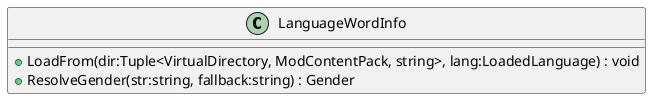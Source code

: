 @startuml
class LanguageWordInfo {
    + LoadFrom(dir:Tuple<VirtualDirectory, ModContentPack, string>, lang:LoadedLanguage) : void
    + ResolveGender(str:string, fallback:string) : Gender
}
@enduml
